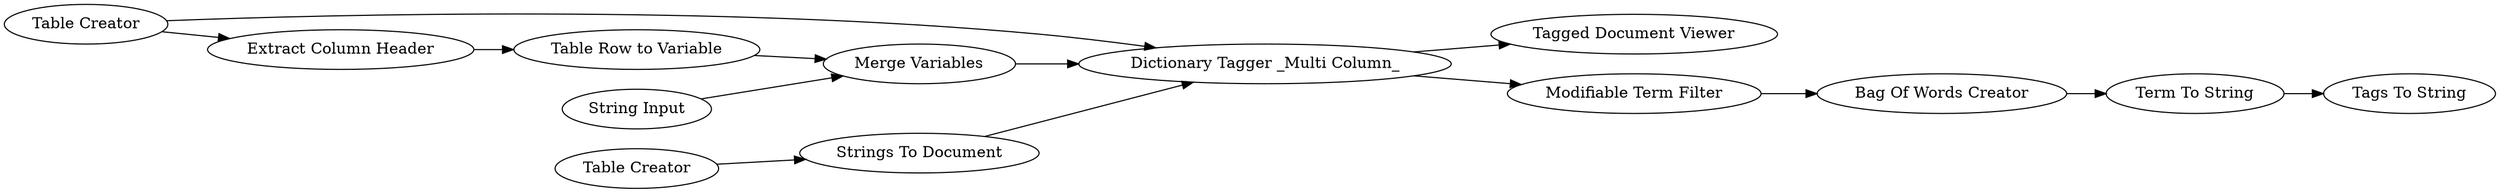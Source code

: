 digraph {
	5 -> 8
	20 -> 21
	7 -> 8
	8 -> 28
	4 -> 5
	8 -> 19
	10 -> 27
	27 -> 8
	19 -> 20
	21 -> 22
	26 -> 27
	9 -> 10
	7 -> 9
	5 [label="Strings To Document"]
	27 [label="Merge Variables"]
	20 [label="Bag Of Words Creator"]
	7 [label="Table Creator"]
	22 [label="Tags To String"]
	28 [label="Tagged Document Viewer"]
	9 [label="Extract Column Header"]
	4 [label="Table Creator"]
	21 [label="Term To String"]
	26 [label="String Input"]
	10 [label="Table Row to Variable"]
	8 [label="Dictionary Tagger _Multi Column_"]
	19 [label="Modifiable Term Filter"]
	rankdir=LR
}
